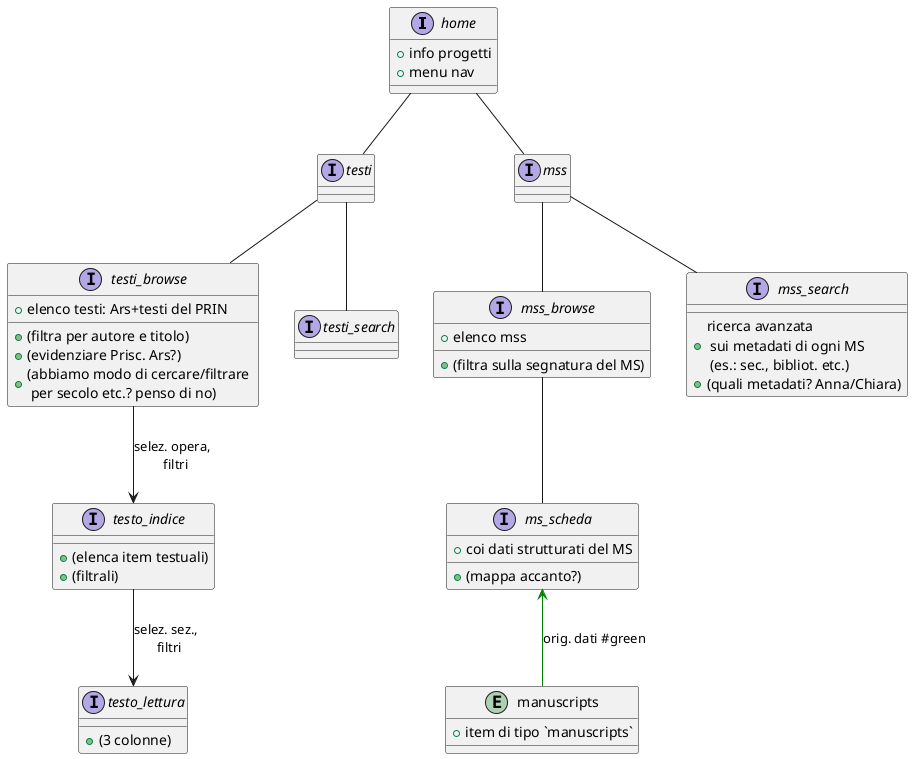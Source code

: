 @startuml


''''''''
' HOME '
''''''''

interface home {
    + info progetti
    + menu nav
}

home -- testi
interface testi {
}

home -- mss
interface mss {
}



''''''''''''''''
' TESTI_BROWSE '
''''''''''''''''

testi -- testi_browse

interface testi_browse {
     + elenco testi: Ars+testi del PRIN
     + (filtra per autore e titolo)
     + (evidenziare Prisc. Ars?)
     + (abbiamo modo di cercare/filtrare \n per secolo etc.? penso di no)
}


testi_browse --> testo_indice: selez. opera, \n filtri
interface testo_indice {
     + (elenca item testuali)
     + (filtrali)
}

testo_indice --> testo_lettura : selez. sez., \n filtri
interface testo_lettura {
    + (3 colonne)
}





' §§§


''''''''''''''''
' TESTI_SEARCH '
''''''''''''''''

testi -- testi_search
interface testi_search {
}


'''''''
' MSS '
'''''''

mss -- mss_browse
interface mss_browse {
    + elenco mss
    + (filtra sulla segnatura del MS)
}

mss_browse -- ms_scheda
interface ms_scheda {
    + coi dati strutturati del MS
    + (mappa accanto?)
}


entity manuscripts {
    + item di tipo `manuscripts`
}
manuscripts -up-> ms_scheda #line:green : orig. dati #green

mss -- mss_search
interface mss_search {
    + ricerca avanzata \n sui metadati di ogni MS \n (es.: sec., bibliot. etc.)
    + (quali metadati? Anna/Chiara)
}
    

@enduml
